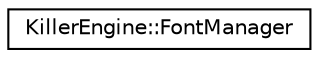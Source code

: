 digraph "Graphical Class Hierarchy"
{
  edge [fontname="Helvetica",fontsize="10",labelfontname="Helvetica",labelfontsize="10"];
  node [fontname="Helvetica",fontsize="10",shape=record];
  rankdir="LR";
  Node0 [label="KillerEngine::FontManager",height=0.2,width=0.4,color="black", fillcolor="white", style="filled",URL="$class_killer_engine_1_1_font_manager.html"];
}
